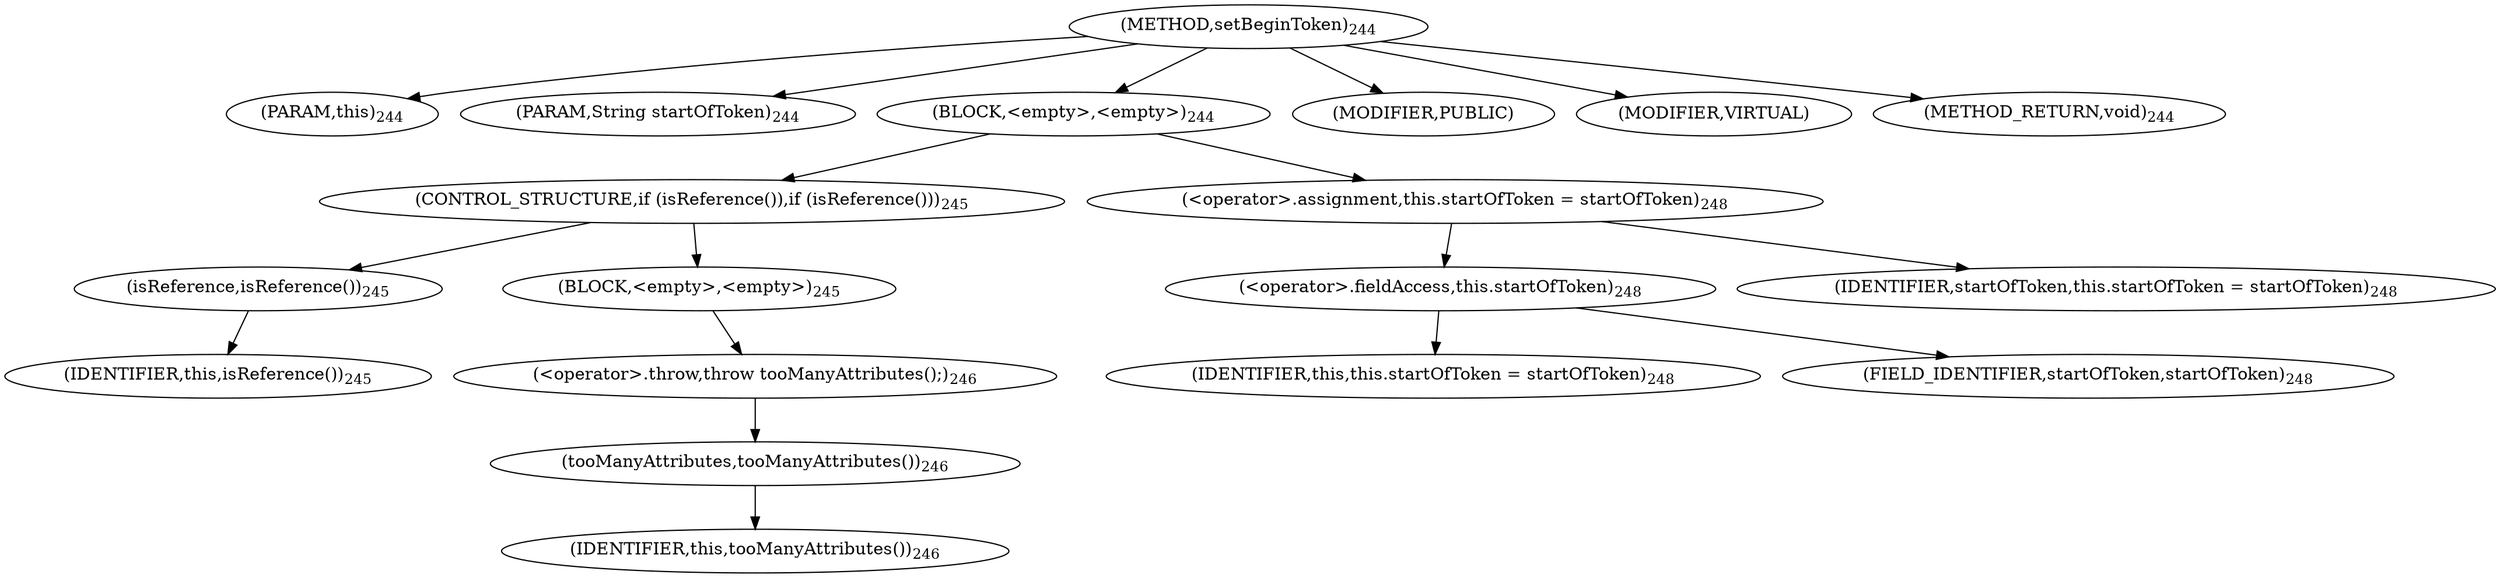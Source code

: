 digraph "setBeginToken" {  
"357" [label = <(METHOD,setBeginToken)<SUB>244</SUB>> ]
"59" [label = <(PARAM,this)<SUB>244</SUB>> ]
"358" [label = <(PARAM,String startOfToken)<SUB>244</SUB>> ]
"359" [label = <(BLOCK,&lt;empty&gt;,&lt;empty&gt;)<SUB>244</SUB>> ]
"360" [label = <(CONTROL_STRUCTURE,if (isReference()),if (isReference()))<SUB>245</SUB>> ]
"361" [label = <(isReference,isReference())<SUB>245</SUB>> ]
"58" [label = <(IDENTIFIER,this,isReference())<SUB>245</SUB>> ]
"362" [label = <(BLOCK,&lt;empty&gt;,&lt;empty&gt;)<SUB>245</SUB>> ]
"363" [label = <(&lt;operator&gt;.throw,throw tooManyAttributes();)<SUB>246</SUB>> ]
"364" [label = <(tooManyAttributes,tooManyAttributes())<SUB>246</SUB>> ]
"60" [label = <(IDENTIFIER,this,tooManyAttributes())<SUB>246</SUB>> ]
"365" [label = <(&lt;operator&gt;.assignment,this.startOfToken = startOfToken)<SUB>248</SUB>> ]
"366" [label = <(&lt;operator&gt;.fieldAccess,this.startOfToken)<SUB>248</SUB>> ]
"61" [label = <(IDENTIFIER,this,this.startOfToken = startOfToken)<SUB>248</SUB>> ]
"367" [label = <(FIELD_IDENTIFIER,startOfToken,startOfToken)<SUB>248</SUB>> ]
"368" [label = <(IDENTIFIER,startOfToken,this.startOfToken = startOfToken)<SUB>248</SUB>> ]
"369" [label = <(MODIFIER,PUBLIC)> ]
"370" [label = <(MODIFIER,VIRTUAL)> ]
"371" [label = <(METHOD_RETURN,void)<SUB>244</SUB>> ]
  "357" -> "59" 
  "357" -> "358" 
  "357" -> "359" 
  "357" -> "369" 
  "357" -> "370" 
  "357" -> "371" 
  "359" -> "360" 
  "359" -> "365" 
  "360" -> "361" 
  "360" -> "362" 
  "361" -> "58" 
  "362" -> "363" 
  "363" -> "364" 
  "364" -> "60" 
  "365" -> "366" 
  "365" -> "368" 
  "366" -> "61" 
  "366" -> "367" 
}
